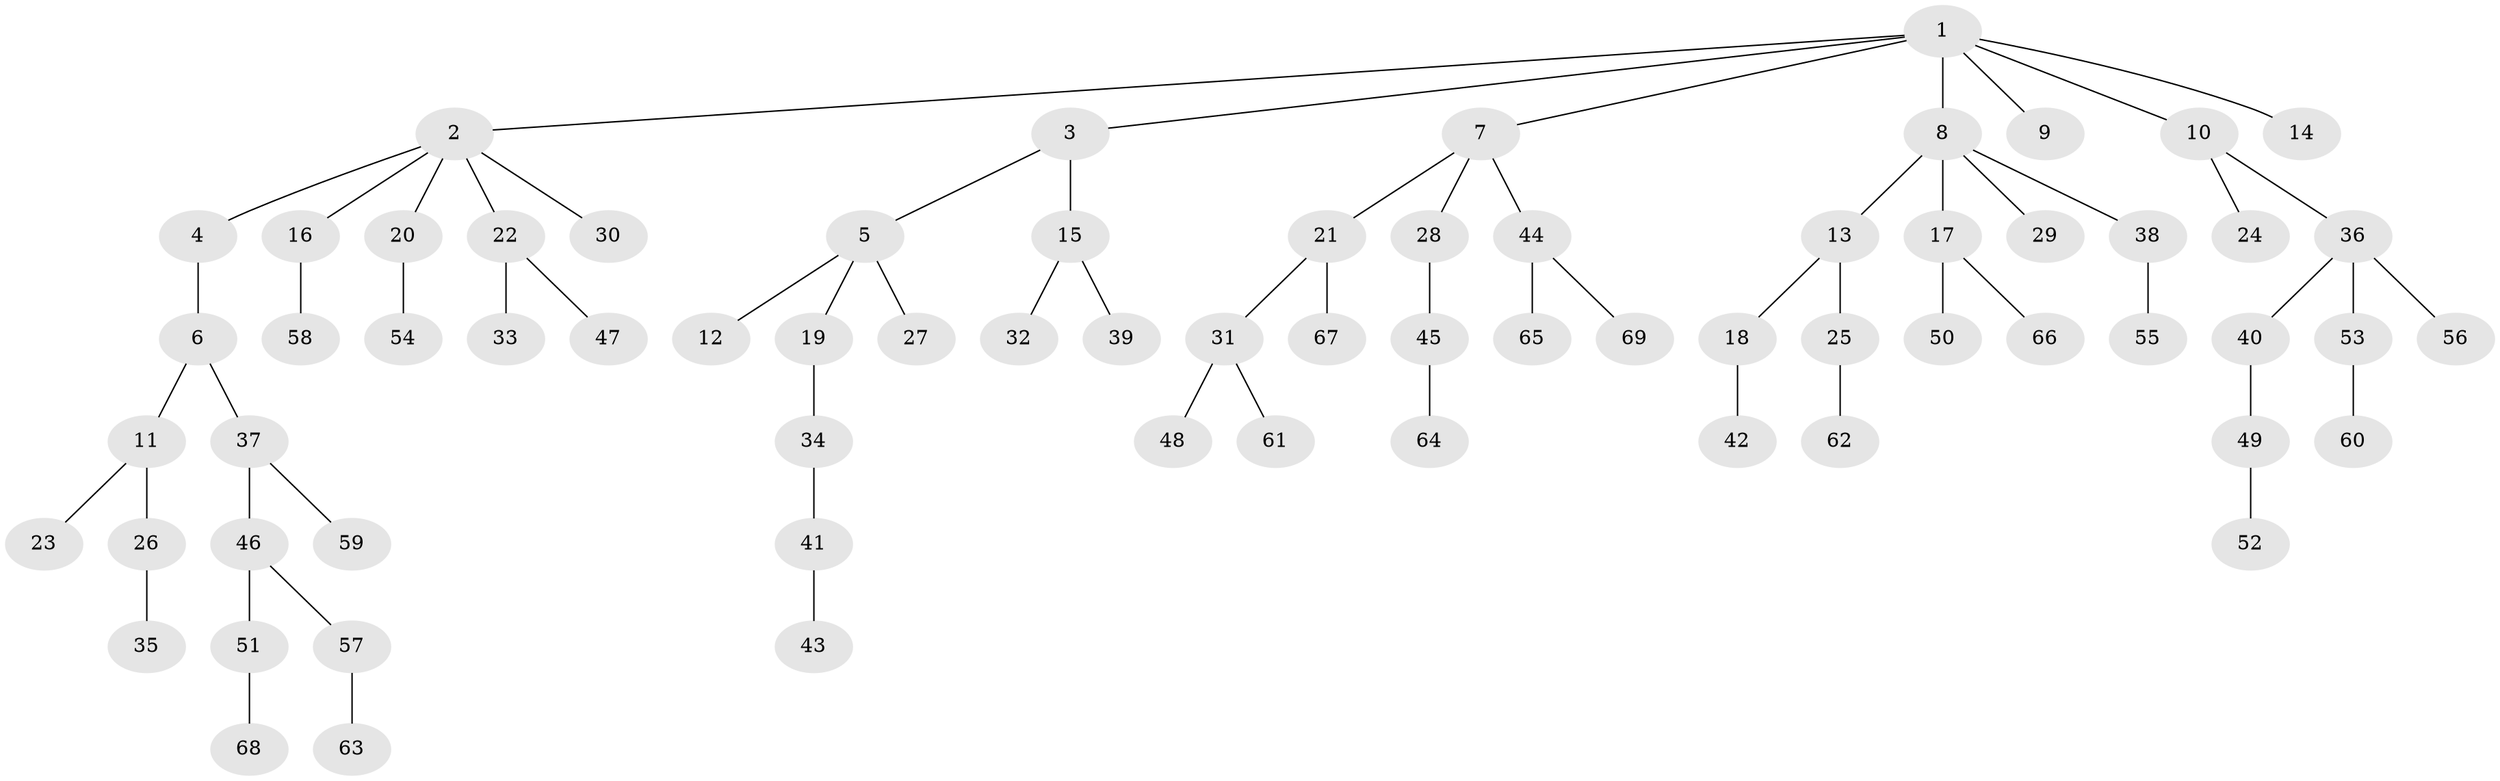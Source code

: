// coarse degree distribution, {6: 0.02, 5: 0.02, 3: 0.18, 2: 0.3, 4: 0.04, 1: 0.44}
// Generated by graph-tools (version 1.1) at 2025/51/03/04/25 22:51:50]
// undirected, 69 vertices, 68 edges
graph export_dot {
  node [color=gray90,style=filled];
  1;
  2;
  3;
  4;
  5;
  6;
  7;
  8;
  9;
  10;
  11;
  12;
  13;
  14;
  15;
  16;
  17;
  18;
  19;
  20;
  21;
  22;
  23;
  24;
  25;
  26;
  27;
  28;
  29;
  30;
  31;
  32;
  33;
  34;
  35;
  36;
  37;
  38;
  39;
  40;
  41;
  42;
  43;
  44;
  45;
  46;
  47;
  48;
  49;
  50;
  51;
  52;
  53;
  54;
  55;
  56;
  57;
  58;
  59;
  60;
  61;
  62;
  63;
  64;
  65;
  66;
  67;
  68;
  69;
  1 -- 2;
  1 -- 3;
  1 -- 7;
  1 -- 8;
  1 -- 9;
  1 -- 10;
  1 -- 14;
  2 -- 4;
  2 -- 16;
  2 -- 20;
  2 -- 22;
  2 -- 30;
  3 -- 5;
  3 -- 15;
  4 -- 6;
  5 -- 12;
  5 -- 19;
  5 -- 27;
  6 -- 11;
  6 -- 37;
  7 -- 21;
  7 -- 28;
  7 -- 44;
  8 -- 13;
  8 -- 17;
  8 -- 29;
  8 -- 38;
  10 -- 24;
  10 -- 36;
  11 -- 23;
  11 -- 26;
  13 -- 18;
  13 -- 25;
  15 -- 32;
  15 -- 39;
  16 -- 58;
  17 -- 50;
  17 -- 66;
  18 -- 42;
  19 -- 34;
  20 -- 54;
  21 -- 31;
  21 -- 67;
  22 -- 33;
  22 -- 47;
  25 -- 62;
  26 -- 35;
  28 -- 45;
  31 -- 48;
  31 -- 61;
  34 -- 41;
  36 -- 40;
  36 -- 53;
  36 -- 56;
  37 -- 46;
  37 -- 59;
  38 -- 55;
  40 -- 49;
  41 -- 43;
  44 -- 65;
  44 -- 69;
  45 -- 64;
  46 -- 51;
  46 -- 57;
  49 -- 52;
  51 -- 68;
  53 -- 60;
  57 -- 63;
}

